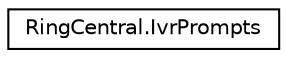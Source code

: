digraph "Graphical Class Hierarchy"
{
 // LATEX_PDF_SIZE
  edge [fontname="Helvetica",fontsize="10",labelfontname="Helvetica",labelfontsize="10"];
  node [fontname="Helvetica",fontsize="10",shape=record];
  rankdir="LR";
  Node0 [label="RingCentral.IvrPrompts",height=0.2,width=0.4,color="black", fillcolor="white", style="filled",URL="$classRingCentral_1_1IvrPrompts.html",tooltip=" "];
}

